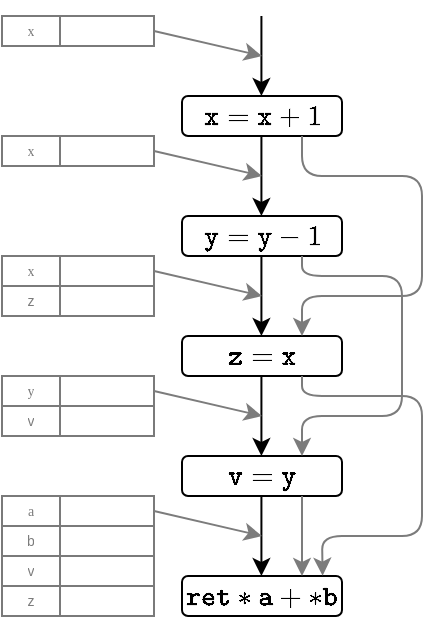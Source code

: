 <mxfile version="14.9.8" type="device"><diagram id="gXqvEYvIfMUXyQAqkQ-0" name="Page-1"><mxGraphModel dx="1178" dy="605" grid="1" gridSize="10" guides="1" tooltips="1" connect="1" arrows="1" fold="1" page="1" pageScale="1" pageWidth="827" pageHeight="1169" math="1" shadow="0"><root><mxCell id="0"/><mxCell id="1" parent="0"/><mxCell id="Z8V9XuOlsUOodl30CZaC-2" value="$$\mathtt{x} = \mathtt{x} + 1$$" style="rounded=1;whiteSpace=wrap;html=1;" vertex="1" parent="1"><mxGeometry x="280" y="160" width="80" height="20" as="geometry"/></mxCell><mxCell id="Z8V9XuOlsUOodl30CZaC-3" value="$$\mathtt{y} = \mathtt{y} - 1$$" style="rounded=1;whiteSpace=wrap;html=1;" vertex="1" parent="1"><mxGeometry x="280" y="220" width="80" height="20" as="geometry"/></mxCell><mxCell id="Z8V9XuOlsUOodl30CZaC-4" value="$$\mathtt{ret} * \mathtt{a} + * \mathtt{b}$$" style="rounded=1;whiteSpace=wrap;html=1;" vertex="1" parent="1"><mxGeometry x="280" y="400" width="80" height="20" as="geometry"/></mxCell><mxCell id="Z8V9XuOlsUOodl30CZaC-5" value="$$\mathtt{v} = \mathtt{y}$$" style="rounded=1;whiteSpace=wrap;html=1;" vertex="1" parent="1"><mxGeometry x="280" y="340" width="80" height="20" as="geometry"/></mxCell><mxCell id="Z8V9XuOlsUOodl30CZaC-6" value="$$\mathtt{z} = \mathtt{x}$$" style="rounded=1;whiteSpace=wrap;html=1;" vertex="1" parent="1"><mxGeometry x="280" y="280" width="80" height="20" as="geometry"/></mxCell><mxCell id="Z8V9XuOlsUOodl30CZaC-12" value="" style="endArrow=classic;html=1;" edge="1" parent="1"><mxGeometry width="50" height="50" relative="1" as="geometry"><mxPoint x="319.71" y="240" as="sourcePoint"/><mxPoint x="319.71" y="280" as="targetPoint"/></mxGeometry></mxCell><mxCell id="Z8V9XuOlsUOodl30CZaC-13" value="" style="endArrow=classic;html=1;" edge="1" parent="1"><mxGeometry width="50" height="50" relative="1" as="geometry"><mxPoint x="319.71" y="300" as="sourcePoint"/><mxPoint x="319.71" y="340" as="targetPoint"/></mxGeometry></mxCell><mxCell id="Z8V9XuOlsUOodl30CZaC-14" value="" style="endArrow=classic;html=1;" edge="1" parent="1"><mxGeometry width="50" height="50" relative="1" as="geometry"><mxPoint x="319.71" y="180" as="sourcePoint"/><mxPoint x="319.71" y="220" as="targetPoint"/></mxGeometry></mxCell><mxCell id="Z8V9XuOlsUOodl30CZaC-15" value="" style="endArrow=classic;html=1;" edge="1" parent="1"><mxGeometry width="50" height="50" relative="1" as="geometry"><mxPoint x="319.71" y="360" as="sourcePoint"/><mxPoint x="319.71" y="400" as="targetPoint"/></mxGeometry></mxCell><mxCell id="Z8V9XuOlsUOodl30CZaC-16" value="" style="endArrow=classic;html=1;strokeWidth=1;" edge="1" parent="1"><mxGeometry width="50" height="50" relative="1" as="geometry"><mxPoint x="319.71" y="120" as="sourcePoint"/><mxPoint x="319.71" y="160" as="targetPoint"/></mxGeometry></mxCell><mxCell id="Z8V9XuOlsUOodl30CZaC-30" value="" style="shape=table;startSize=0;container=1;collapsible=0;childLayout=tableLayout;fixedRows=0;verticalAlign=bottom;fontSize=9;arcSize=15;labelPosition=center;verticalLabelPosition=top;align=center;horizontal=1;whiteSpace=wrap;html=1;strokeColor=#7A7A7A;fillColor=#FFFFFF;" vertex="1" parent="1"><mxGeometry x="190" y="300" width="76" height="30" as="geometry"/></mxCell><mxCell id="Z8V9XuOlsUOodl30CZaC-31" value="" style="shape=partialRectangle;html=1;whiteSpace=wrap;collapsible=0;dropTarget=0;pointerEvents=0;fillColor=none;top=0;left=0;bottom=0;right=0;points=[[0,0.5],[1,0.5]];portConstraint=eastwest;" vertex="1" parent="Z8V9XuOlsUOodl30CZaC-30"><mxGeometry width="76" height="15" as="geometry"/></mxCell><mxCell id="Z8V9XuOlsUOodl30CZaC-32" value="&lt;font style=&quot;font-size: 7px&quot; color=&quot;#7a7a7a&quot;&gt;y&lt;/font&gt;" style="shape=partialRectangle;html=1;whiteSpace=wrap;connectable=0;top=0;left=0;bottom=0;right=0;overflow=hidden;pointerEvents=1;verticalAlign=middle;horizontal=1;fontSize=7;labelPosition=center;verticalLabelPosition=middle;align=center;fontFamily=Verdana;fillColor=none;" vertex="1" parent="Z8V9XuOlsUOodl30CZaC-31"><mxGeometry width="29" height="15" as="geometry"/></mxCell><mxCell id="Z8V9XuOlsUOodl30CZaC-33" value="" style="shape=partialRectangle;html=1;whiteSpace=wrap;connectable=0;top=0;left=0;bottom=0;right=0;overflow=hidden;pointerEvents=1;fillColor=none;" vertex="1" parent="Z8V9XuOlsUOodl30CZaC-31"><mxGeometry x="29" width="47" height="15" as="geometry"/></mxCell><mxCell id="Z8V9XuOlsUOodl30CZaC-35" value="" style="shape=partialRectangle;html=1;whiteSpace=wrap;collapsible=0;dropTarget=0;pointerEvents=0;fillColor=none;top=0;left=0;bottom=0;right=0;points=[[0,0.5],[1,0.5]];portConstraint=eastwest;" vertex="1" parent="Z8V9XuOlsUOodl30CZaC-30"><mxGeometry y="15" width="76" height="15" as="geometry"/></mxCell><mxCell id="Z8V9XuOlsUOodl30CZaC-36" value="&lt;font color=&quot;#7c7c7c&quot;&gt;v&lt;/font&gt;" style="shape=partialRectangle;html=1;whiteSpace=wrap;connectable=0;fillColor=none;top=0;left=0;bottom=0;right=0;overflow=hidden;pointerEvents=1;fontSize=7;" vertex="1" parent="Z8V9XuOlsUOodl30CZaC-35"><mxGeometry width="29" height="15" as="geometry"/></mxCell><mxCell id="Z8V9XuOlsUOodl30CZaC-37" value="" style="shape=partialRectangle;html=1;whiteSpace=wrap;connectable=0;fillColor=none;top=0;left=0;bottom=0;right=0;overflow=hidden;pointerEvents=1;" vertex="1" parent="Z8V9XuOlsUOodl30CZaC-35"><mxGeometry x="29" width="47" height="15" as="geometry"/></mxCell><mxCell id="Z8V9XuOlsUOodl30CZaC-137" value="" style="shape=table;startSize=0;container=1;collapsible=0;childLayout=tableLayout;fixedRows=0;verticalAlign=bottom;fontSize=9;arcSize=15;labelPosition=center;verticalLabelPosition=top;align=center;horizontal=1;whiteSpace=wrap;html=1;strokeColor=#7A7A7A;fillColor=#FFFFFF;" vertex="1" parent="1"><mxGeometry x="190" y="240" width="76" height="30" as="geometry"/></mxCell><mxCell id="Z8V9XuOlsUOodl30CZaC-138" value="" style="shape=partialRectangle;html=1;whiteSpace=wrap;collapsible=0;dropTarget=0;pointerEvents=0;fillColor=none;top=0;left=0;bottom=0;right=0;points=[[0,0.5],[1,0.5]];portConstraint=eastwest;" vertex="1" parent="Z8V9XuOlsUOodl30CZaC-137"><mxGeometry width="76" height="15" as="geometry"/></mxCell><mxCell id="Z8V9XuOlsUOodl30CZaC-139" value="&lt;font style=&quot;font-size: 7px&quot; color=&quot;#7a7a7a&quot;&gt;x&lt;/font&gt;" style="shape=partialRectangle;html=1;whiteSpace=wrap;connectable=0;top=0;left=0;bottom=0;right=0;overflow=hidden;pointerEvents=1;verticalAlign=middle;horizontal=1;fontSize=7;labelPosition=center;verticalLabelPosition=middle;align=center;fontFamily=Verdana;fillColor=none;" vertex="1" parent="Z8V9XuOlsUOodl30CZaC-138"><mxGeometry width="29" height="15" as="geometry"/></mxCell><mxCell id="Z8V9XuOlsUOodl30CZaC-140" value="" style="shape=partialRectangle;html=1;whiteSpace=wrap;connectable=0;top=0;left=0;bottom=0;right=0;overflow=hidden;pointerEvents=1;fillColor=none;" vertex="1" parent="Z8V9XuOlsUOodl30CZaC-138"><mxGeometry x="29" width="47" height="15" as="geometry"/></mxCell><mxCell id="Z8V9XuOlsUOodl30CZaC-141" value="" style="shape=partialRectangle;html=1;whiteSpace=wrap;collapsible=0;dropTarget=0;pointerEvents=0;fillColor=none;top=0;left=0;bottom=0;right=0;points=[[0,0.5],[1,0.5]];portConstraint=eastwest;" vertex="1" parent="Z8V9XuOlsUOodl30CZaC-137"><mxGeometry y="15" width="76" height="15" as="geometry"/></mxCell><mxCell id="Z8V9XuOlsUOodl30CZaC-142" value="&lt;font color=&quot;#7c7c7c&quot;&gt;z&lt;/font&gt;" style="shape=partialRectangle;html=1;whiteSpace=wrap;connectable=0;fillColor=none;top=0;left=0;bottom=0;right=0;overflow=hidden;pointerEvents=1;fontSize=7;" vertex="1" parent="Z8V9XuOlsUOodl30CZaC-141"><mxGeometry width="29" height="15" as="geometry"/></mxCell><mxCell id="Z8V9XuOlsUOodl30CZaC-143" value="" style="shape=partialRectangle;html=1;whiteSpace=wrap;connectable=0;fillColor=none;top=0;left=0;bottom=0;right=0;overflow=hidden;pointerEvents=1;" vertex="1" parent="Z8V9XuOlsUOodl30CZaC-141"><mxGeometry x="29" width="47" height="15" as="geometry"/></mxCell><mxCell id="Z8V9XuOlsUOodl30CZaC-144" value="" style="shape=table;startSize=0;container=1;collapsible=0;childLayout=tableLayout;fixedRows=0;verticalAlign=bottom;fontSize=9;arcSize=15;labelPosition=center;verticalLabelPosition=top;align=center;horizontal=1;whiteSpace=wrap;html=1;strokeColor=#7A7A7A;fillColor=#FFFFFF;" vertex="1" parent="1"><mxGeometry x="190" y="120" width="76" height="15" as="geometry"/></mxCell><mxCell id="Z8V9XuOlsUOodl30CZaC-145" value="" style="shape=partialRectangle;html=1;whiteSpace=wrap;collapsible=0;dropTarget=0;pointerEvents=0;fillColor=none;top=0;left=0;bottom=0;right=0;points=[[0,0.5],[1,0.5]];portConstraint=eastwest;" vertex="1" parent="Z8V9XuOlsUOodl30CZaC-144"><mxGeometry width="76" height="15" as="geometry"/></mxCell><mxCell id="Z8V9XuOlsUOodl30CZaC-146" value="&lt;font style=&quot;font-size: 7px&quot; color=&quot;#7a7a7a&quot;&gt;x&lt;/font&gt;" style="shape=partialRectangle;html=1;whiteSpace=wrap;connectable=0;top=0;left=0;bottom=0;right=0;overflow=hidden;pointerEvents=1;verticalAlign=middle;horizontal=1;fontSize=7;labelPosition=center;verticalLabelPosition=middle;align=center;fontFamily=Verdana;fillColor=none;" vertex="1" parent="Z8V9XuOlsUOodl30CZaC-145"><mxGeometry width="29" height="15" as="geometry"/></mxCell><mxCell id="Z8V9XuOlsUOodl30CZaC-147" value="" style="shape=partialRectangle;html=1;whiteSpace=wrap;connectable=0;top=0;left=0;bottom=0;right=0;overflow=hidden;pointerEvents=1;fillColor=none;" vertex="1" parent="Z8V9XuOlsUOodl30CZaC-145"><mxGeometry x="29" width="47" height="15" as="geometry"/></mxCell><mxCell id="Z8V9XuOlsUOodl30CZaC-158" value="" style="shape=table;startSize=0;container=1;collapsible=0;childLayout=tableLayout;fixedRows=0;verticalAlign=bottom;fontSize=9;arcSize=15;labelPosition=center;verticalLabelPosition=top;align=center;horizontal=1;whiteSpace=wrap;html=1;strokeColor=#7A7A7A;fillColor=#FFFFFF;" vertex="1" parent="1"><mxGeometry x="190" y="180" width="76" height="15" as="geometry"/></mxCell><mxCell id="Z8V9XuOlsUOodl30CZaC-159" value="" style="shape=partialRectangle;html=1;whiteSpace=wrap;collapsible=0;dropTarget=0;pointerEvents=0;fillColor=none;top=0;left=0;bottom=0;right=0;points=[[0,0.5],[1,0.5]];portConstraint=eastwest;" vertex="1" parent="Z8V9XuOlsUOodl30CZaC-158"><mxGeometry width="76" height="15" as="geometry"/></mxCell><mxCell id="Z8V9XuOlsUOodl30CZaC-160" value="&lt;font style=&quot;font-size: 7px&quot; color=&quot;#7a7a7a&quot;&gt;x&lt;/font&gt;" style="shape=partialRectangle;html=1;whiteSpace=wrap;connectable=0;top=0;left=0;bottom=0;right=0;overflow=hidden;pointerEvents=1;verticalAlign=middle;horizontal=1;fontSize=7;labelPosition=center;verticalLabelPosition=middle;align=center;fontFamily=Verdana;fillColor=none;" vertex="1" parent="Z8V9XuOlsUOodl30CZaC-159"><mxGeometry width="29" height="15" as="geometry"/></mxCell><mxCell id="Z8V9XuOlsUOodl30CZaC-161" value="" style="shape=partialRectangle;html=1;whiteSpace=wrap;connectable=0;top=0;left=0;bottom=0;right=0;overflow=hidden;pointerEvents=1;fillColor=none;" vertex="1" parent="Z8V9XuOlsUOodl30CZaC-159"><mxGeometry x="29" width="47" height="15" as="geometry"/></mxCell><mxCell id="Z8V9XuOlsUOodl30CZaC-166" value="" style="shape=table;startSize=0;container=1;collapsible=0;childLayout=tableLayout;fixedRows=0;verticalAlign=bottom;fontSize=9;arcSize=15;labelPosition=center;verticalLabelPosition=top;align=center;horizontal=1;whiteSpace=wrap;html=1;strokeColor=#7A7A7A;fillColor=#FFFFFF;" vertex="1" parent="1"><mxGeometry x="190" y="360" width="76" height="60" as="geometry"/></mxCell><mxCell id="Z8V9XuOlsUOodl30CZaC-167" value="" style="shape=partialRectangle;html=1;whiteSpace=wrap;collapsible=0;dropTarget=0;pointerEvents=0;fillColor=none;top=0;left=0;bottom=0;right=0;points=[[0,0.5],[1,0.5]];portConstraint=eastwest;" vertex="1" parent="Z8V9XuOlsUOodl30CZaC-166"><mxGeometry width="76" height="15" as="geometry"/></mxCell><mxCell id="Z8V9XuOlsUOodl30CZaC-168" value="&lt;font style=&quot;font-size: 7px&quot; color=&quot;#7a7a7a&quot;&gt;a&lt;/font&gt;" style="shape=partialRectangle;html=1;whiteSpace=wrap;connectable=0;top=0;left=0;bottom=0;right=0;overflow=hidden;pointerEvents=1;verticalAlign=middle;horizontal=1;fontSize=7;labelPosition=center;verticalLabelPosition=middle;align=center;fontFamily=Verdana;fillColor=none;" vertex="1" parent="Z8V9XuOlsUOodl30CZaC-167"><mxGeometry width="29" height="15" as="geometry"/></mxCell><mxCell id="Z8V9XuOlsUOodl30CZaC-169" value="" style="shape=partialRectangle;html=1;whiteSpace=wrap;connectable=0;top=0;left=0;bottom=0;right=0;overflow=hidden;pointerEvents=1;fillColor=none;" vertex="1" parent="Z8V9XuOlsUOodl30CZaC-167"><mxGeometry x="29" width="47" height="15" as="geometry"/></mxCell><mxCell id="Z8V9XuOlsUOodl30CZaC-170" value="" style="shape=partialRectangle;html=1;whiteSpace=wrap;collapsible=0;dropTarget=0;pointerEvents=0;fillColor=none;top=0;left=0;bottom=0;right=0;points=[[0,0.5],[1,0.5]];portConstraint=eastwest;" vertex="1" parent="Z8V9XuOlsUOodl30CZaC-166"><mxGeometry y="15" width="76" height="15" as="geometry"/></mxCell><mxCell id="Z8V9XuOlsUOodl30CZaC-171" value="&lt;font color=&quot;#7c7c7c&quot;&gt;b&lt;/font&gt;" style="shape=partialRectangle;html=1;whiteSpace=wrap;connectable=0;fillColor=none;top=0;left=0;bottom=0;right=0;overflow=hidden;pointerEvents=1;fontSize=7;" vertex="1" parent="Z8V9XuOlsUOodl30CZaC-170"><mxGeometry width="29" height="15" as="geometry"/></mxCell><mxCell id="Z8V9XuOlsUOodl30CZaC-172" value="" style="shape=partialRectangle;html=1;whiteSpace=wrap;connectable=0;fillColor=none;top=0;left=0;bottom=0;right=0;overflow=hidden;pointerEvents=1;" vertex="1" parent="Z8V9XuOlsUOodl30CZaC-170"><mxGeometry x="29" width="47" height="15" as="geometry"/></mxCell><mxCell id="Z8V9XuOlsUOodl30CZaC-173" style="shape=partialRectangle;html=1;whiteSpace=wrap;collapsible=0;dropTarget=0;pointerEvents=0;fillColor=none;top=0;left=0;bottom=0;right=0;points=[[0,0.5],[1,0.5]];portConstraint=eastwest;" vertex="1" parent="Z8V9XuOlsUOodl30CZaC-166"><mxGeometry y="30" width="76" height="15" as="geometry"/></mxCell><mxCell id="Z8V9XuOlsUOodl30CZaC-174" value="&lt;font color=&quot;#7c7c7c&quot;&gt;v&lt;/font&gt;" style="shape=partialRectangle;html=1;whiteSpace=wrap;connectable=0;fillColor=none;top=0;left=0;bottom=0;right=0;overflow=hidden;pointerEvents=1;fontSize=7;" vertex="1" parent="Z8V9XuOlsUOodl30CZaC-173"><mxGeometry width="29" height="15" as="geometry"/></mxCell><mxCell id="Z8V9XuOlsUOodl30CZaC-175" style="shape=partialRectangle;html=1;whiteSpace=wrap;connectable=0;fillColor=none;top=0;left=0;bottom=0;right=0;overflow=hidden;pointerEvents=1;" vertex="1" parent="Z8V9XuOlsUOodl30CZaC-173"><mxGeometry x="29" width="47" height="15" as="geometry"/></mxCell><mxCell id="Z8V9XuOlsUOodl30CZaC-176" style="shape=partialRectangle;html=1;whiteSpace=wrap;collapsible=0;dropTarget=0;pointerEvents=0;fillColor=none;top=0;left=0;bottom=0;right=0;points=[[0,0.5],[1,0.5]];portConstraint=eastwest;" vertex="1" parent="Z8V9XuOlsUOodl30CZaC-166"><mxGeometry y="45" width="76" height="15" as="geometry"/></mxCell><mxCell id="Z8V9XuOlsUOodl30CZaC-177" value="&lt;font color=&quot;#7c7c7c&quot;&gt;z&lt;/font&gt;" style="shape=partialRectangle;html=1;whiteSpace=wrap;connectable=0;fillColor=none;top=0;left=0;bottom=0;right=0;overflow=hidden;pointerEvents=1;fontSize=7;" vertex="1" parent="Z8V9XuOlsUOodl30CZaC-176"><mxGeometry width="29" height="15" as="geometry"/></mxCell><mxCell id="Z8V9XuOlsUOodl30CZaC-178" style="shape=partialRectangle;html=1;whiteSpace=wrap;connectable=0;fillColor=none;top=0;left=0;bottom=0;right=0;overflow=hidden;pointerEvents=1;" vertex="1" parent="Z8V9XuOlsUOodl30CZaC-176"><mxGeometry x="29" width="47" height="15" as="geometry"/></mxCell><mxCell id="Z8V9XuOlsUOodl30CZaC-179" value="" style="endArrow=classic;html=1;fontFamily=Helvetica;fontSize=7;strokeColor=#7c7c7c;strokeWidth=1;exitX=1;exitY=0.5;exitDx=0;exitDy=0;" edge="1" parent="1" source="Z8V9XuOlsUOodl30CZaC-145"><mxGeometry width="50" height="50" relative="1" as="geometry"><mxPoint x="520" y="195" as="sourcePoint"/><mxPoint x="320" y="140" as="targetPoint"/></mxGeometry></mxCell><mxCell id="Z8V9XuOlsUOodl30CZaC-180" value="" style="endArrow=classic;html=1;fontFamily=Helvetica;fontSize=7;strokeColor=#7c7c7c;strokeWidth=1;exitX=1;exitY=0.5;exitDx=0;exitDy=0;" edge="1" parent="1" source="Z8V9XuOlsUOodl30CZaC-31"><mxGeometry width="50" height="50" relative="1" as="geometry"><mxPoint x="380" y="137.5" as="sourcePoint"/><mxPoint x="320" y="320" as="targetPoint"/></mxGeometry></mxCell><mxCell id="Z8V9XuOlsUOodl30CZaC-181" value="" style="endArrow=classic;html=1;fontFamily=Helvetica;fontSize=7;strokeColor=#7c7c7c;strokeWidth=1;exitX=1;exitY=0.5;exitDx=0;exitDy=0;" edge="1" parent="1" source="Z8V9XuOlsUOodl30CZaC-138"><mxGeometry width="50" height="50" relative="1" as="geometry"><mxPoint x="390" y="147.5" as="sourcePoint"/><mxPoint x="320" y="260" as="targetPoint"/></mxGeometry></mxCell><mxCell id="Z8V9XuOlsUOodl30CZaC-182" value="" style="endArrow=classic;html=1;fontFamily=Helvetica;fontSize=7;strokeColor=#7c7c7c;strokeWidth=1;exitX=1;exitY=0.5;exitDx=0;exitDy=0;" edge="1" parent="1" source="Z8V9XuOlsUOodl30CZaC-159"><mxGeometry width="50" height="50" relative="1" as="geometry"><mxPoint x="370" y="182.5" as="sourcePoint"/><mxPoint x="320" y="200" as="targetPoint"/></mxGeometry></mxCell><mxCell id="Z8V9XuOlsUOodl30CZaC-183" value="" style="endArrow=classic;html=1;fontFamily=Helvetica;fontSize=7;strokeColor=#7c7c7c;strokeWidth=1;exitX=1;exitY=0.5;exitDx=0;exitDy=0;" edge="1" parent="1" source="Z8V9XuOlsUOodl30CZaC-167"><mxGeometry width="50" height="50" relative="1" as="geometry"><mxPoint x="410" y="167.5" as="sourcePoint"/><mxPoint x="320" y="380" as="targetPoint"/></mxGeometry></mxCell><mxCell id="Z8V9XuOlsUOodl30CZaC-184" value="" style="endArrow=classic;html=1;fontFamily=Helvetica;fontSize=7;strokeColor=#7c7c7c;strokeWidth=1;exitX=0.75;exitY=1;exitDx=0;exitDy=0;entryX=0.75;entryY=0;entryDx=0;entryDy=0;" edge="1" parent="1" source="Z8V9XuOlsUOodl30CZaC-2" target="Z8V9XuOlsUOodl30CZaC-6"><mxGeometry width="50" height="50" relative="1" as="geometry"><mxPoint x="420" y="340" as="sourcePoint"/><mxPoint x="470" y="290" as="targetPoint"/><Array as="points"><mxPoint x="340" y="200"/><mxPoint x="400" y="200"/><mxPoint x="400" y="260"/><mxPoint x="340" y="260"/></Array></mxGeometry></mxCell><mxCell id="Z8V9XuOlsUOodl30CZaC-185" value="" style="endArrow=classic;html=1;fontFamily=Helvetica;fontSize=7;strokeColor=#7c7c7c;strokeWidth=1;exitX=0.75;exitY=1;exitDx=0;exitDy=0;entryX=0.75;entryY=0;entryDx=0;entryDy=0;" edge="1" parent="1"><mxGeometry width="50" height="50" relative="1" as="geometry"><mxPoint x="340" y="240" as="sourcePoint"/><mxPoint x="340" y="340" as="targetPoint"/><Array as="points"><mxPoint x="340" y="250"/><mxPoint x="390" y="250"/><mxPoint x="390" y="320"/><mxPoint x="340" y="320"/></Array></mxGeometry></mxCell><mxCell id="Z8V9XuOlsUOodl30CZaC-186" value="" style="endArrow=classic;html=1;fontFamily=Helvetica;fontSize=7;strokeColor=#7c7c7c;strokeWidth=1;exitX=0.75;exitY=1;exitDx=0;exitDy=0;entryX=0.879;entryY=-0.007;entryDx=0;entryDy=0;entryPerimeter=0;" edge="1" parent="1" target="Z8V9XuOlsUOodl30CZaC-4"><mxGeometry width="50" height="50" relative="1" as="geometry"><mxPoint x="340" y="300" as="sourcePoint"/><mxPoint x="340" y="400" as="targetPoint"/><Array as="points"><mxPoint x="340" y="310"/><mxPoint x="400" y="310"/><mxPoint x="400" y="380"/><mxPoint x="350" y="380"/></Array></mxGeometry></mxCell><mxCell id="Z8V9XuOlsUOodl30CZaC-187" value="" style="endArrow=classic;html=1;fontFamily=Helvetica;fontSize=7;strokeColor=#7c7c7c;strokeWidth=1;exitX=0.75;exitY=1;exitDx=0;exitDy=0;entryX=0.75;entryY=0;entryDx=0;entryDy=0;" edge="1" parent="1" source="Z8V9XuOlsUOodl30CZaC-5" target="Z8V9XuOlsUOodl30CZaC-4"><mxGeometry width="50" height="50" relative="1" as="geometry"><mxPoint x="420" y="340" as="sourcePoint"/><mxPoint x="470" y="290" as="targetPoint"/></mxGeometry></mxCell></root></mxGraphModel></diagram></mxfile>